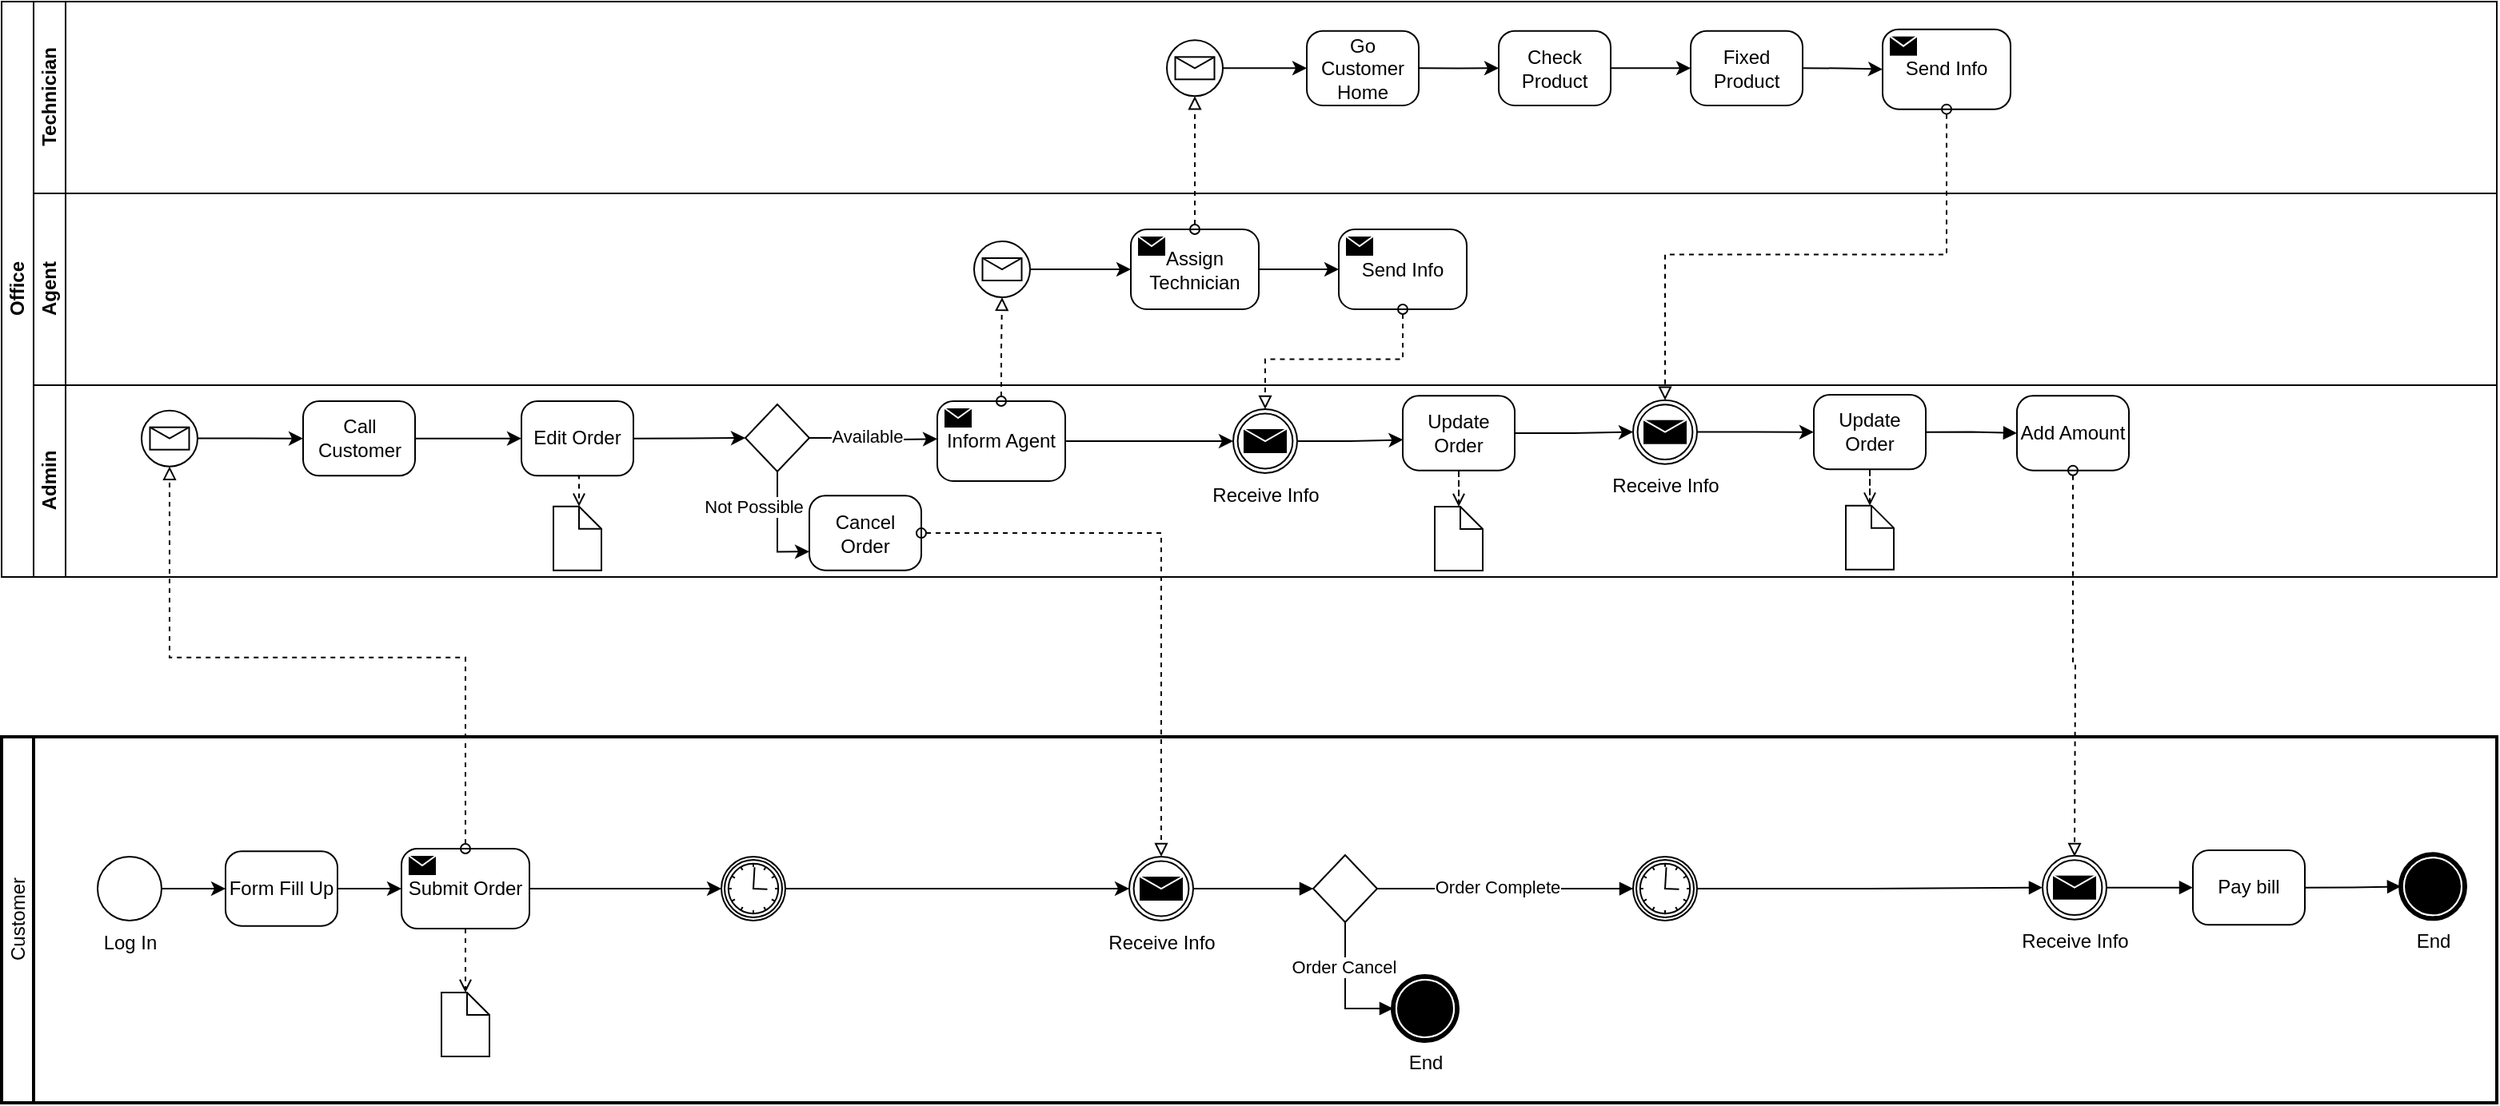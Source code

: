 <mxfile version="20.2.5" type="device"><diagram id="fwkHKWW3kKzlsS_875Qf" name="Page-1"><mxGraphModel dx="1569" dy="840" grid="1" gridSize="10" guides="1" tooltips="1" connect="1" arrows="1" fold="1" page="1" pageScale="1" pageWidth="827" pageHeight="1169" math="0" shadow="0"><root><mxCell id="0"/><mxCell id="1" parent="0"/><mxCell id="Wd5ayj5I3g0-PRDLVMF0-1" value="Customer" style="swimlane;html=1;startSize=20;fontStyle=0;collapsible=0;horizontal=0;swimlaneLine=1;swimlaneFillColor=#ffffff;strokeWidth=2;" vertex="1" parent="1"><mxGeometry x="40" y="820" width="1560" height="229" as="geometry"/></mxCell><mxCell id="Wd5ayj5I3g0-PRDLVMF0-9" style="edgeStyle=orthogonalEdgeStyle;rounded=0;orthogonalLoop=1;jettySize=auto;html=1;" edge="1" parent="Wd5ayj5I3g0-PRDLVMF0-1" source="Wd5ayj5I3g0-PRDLVMF0-7" target="Wd5ayj5I3g0-PRDLVMF0-8"><mxGeometry relative="1" as="geometry"/></mxCell><mxCell id="Wd5ayj5I3g0-PRDLVMF0-7" value="Log In" style="points=[[0.145,0.145,0],[0.5,0,0],[0.855,0.145,0],[1,0.5,0],[0.855,0.855,0],[0.5,1,0],[0.145,0.855,0],[0,0.5,0]];shape=mxgraph.bpmn.event;html=1;verticalLabelPosition=bottom;labelBackgroundColor=#ffffff;verticalAlign=top;align=center;perimeter=ellipsePerimeter;outlineConnect=0;aspect=fixed;outline=standard;symbol=general;" vertex="1" parent="Wd5ayj5I3g0-PRDLVMF0-1"><mxGeometry x="60" y="75.01" width="40" height="40" as="geometry"/></mxCell><mxCell id="Wd5ayj5I3g0-PRDLVMF0-12" style="edgeStyle=orthogonalEdgeStyle;rounded=0;orthogonalLoop=1;jettySize=auto;html=1;" edge="1" parent="Wd5ayj5I3g0-PRDLVMF0-1" source="Wd5ayj5I3g0-PRDLVMF0-8" target="Wd5ayj5I3g0-PRDLVMF0-11"><mxGeometry relative="1" as="geometry"/></mxCell><mxCell id="Wd5ayj5I3g0-PRDLVMF0-8" value="Form Fill Up" style="points=[[0.25,0,0],[0.5,0,0],[0.75,0,0],[1,0.25,0],[1,0.5,0],[1,0.75,0],[0.75,1,0],[0.5,1,0],[0.25,1,0],[0,0.75,0],[0,0.5,0],[0,0.25,0]];shape=mxgraph.bpmn.task;whiteSpace=wrap;rectStyle=rounded;size=10;taskMarker=abstract;" vertex="1" parent="Wd5ayj5I3g0-PRDLVMF0-1"><mxGeometry x="140" y="71.67" width="70" height="46.67" as="geometry"/></mxCell><mxCell id="Wd5ayj5I3g0-PRDLVMF0-14" style="edgeStyle=orthogonalEdgeStyle;rounded=0;orthogonalLoop=1;jettySize=auto;html=1;exitX=0.5;exitY=1;exitDx=0;exitDy=0;exitPerimeter=0;dashed=1;endArrow=open;endFill=0;" edge="1" parent="Wd5ayj5I3g0-PRDLVMF0-1" source="Wd5ayj5I3g0-PRDLVMF0-11" target="Wd5ayj5I3g0-PRDLVMF0-13"><mxGeometry relative="1" as="geometry"/></mxCell><mxCell id="Wd5ayj5I3g0-PRDLVMF0-33" style="edgeStyle=orthogonalEdgeStyle;rounded=0;orthogonalLoop=1;jettySize=auto;html=1;exitX=1;exitY=0.5;exitDx=0;exitDy=0;exitPerimeter=0;entryX=0;entryY=0.5;entryDx=0;entryDy=0;entryPerimeter=0;startArrow=none;startFill=0;endArrow=classic;endFill=1;" edge="1" parent="Wd5ayj5I3g0-PRDLVMF0-1" source="Wd5ayj5I3g0-PRDLVMF0-11" target="Wd5ayj5I3g0-PRDLVMF0-32"><mxGeometry relative="1" as="geometry"/></mxCell><mxCell id="Wd5ayj5I3g0-PRDLVMF0-11" value="Submit Order" style="points=[[0.25,0,0],[0.5,0,0],[0.75,0,0],[1,0.25,0],[1,0.5,0],[1,0.75,0],[0.75,1,0],[0.5,1,0],[0.25,1,0],[0,0.75,0],[0,0.5,0],[0,0.25,0]];shape=mxgraph.bpmn.task;whiteSpace=wrap;rectStyle=rounded;size=10;taskMarker=send;" vertex="1" parent="Wd5ayj5I3g0-PRDLVMF0-1"><mxGeometry x="250" y="70.01" width="80" height="50" as="geometry"/></mxCell><mxCell id="Wd5ayj5I3g0-PRDLVMF0-13" value="" style="shape=mxgraph.bpmn.data;labelPosition=center;verticalLabelPosition=bottom;align=center;verticalAlign=top;whiteSpace=wrap;size=14;html=1;" vertex="1" parent="Wd5ayj5I3g0-PRDLVMF0-1"><mxGeometry x="275" y="160" width="30" height="40" as="geometry"/></mxCell><mxCell id="Wd5ayj5I3g0-PRDLVMF0-36" style="edgeStyle=orthogonalEdgeStyle;rounded=0;orthogonalLoop=1;jettySize=auto;html=1;entryX=0;entryY=0.5;entryDx=0;entryDy=0;entryPerimeter=0;startArrow=none;startFill=0;endArrow=classic;endFill=1;" edge="1" parent="Wd5ayj5I3g0-PRDLVMF0-1" source="Wd5ayj5I3g0-PRDLVMF0-32" target="Wd5ayj5I3g0-PRDLVMF0-34"><mxGeometry relative="1" as="geometry"/></mxCell><mxCell id="Wd5ayj5I3g0-PRDLVMF0-32" value="" style="points=[[0.145,0.145,0],[0.5,0,0],[0.855,0.145,0],[1,0.5,0],[0.855,0.855,0],[0.5,1,0],[0.145,0.855,0],[0,0.5,0]];shape=mxgraph.bpmn.event;html=1;verticalLabelPosition=bottom;labelBackgroundColor=#ffffff;verticalAlign=top;align=center;perimeter=ellipsePerimeter;outlineConnect=0;aspect=fixed;outline=catching;symbol=timer;" vertex="1" parent="Wd5ayj5I3g0-PRDLVMF0-1"><mxGeometry x="450" y="75.01" width="40" height="40" as="geometry"/></mxCell><mxCell id="Wd5ayj5I3g0-PRDLVMF0-95" style="edgeStyle=orthogonalEdgeStyle;rounded=0;orthogonalLoop=1;jettySize=auto;html=1;exitX=1;exitY=0.5;exitDx=0;exitDy=0;exitPerimeter=0;startArrow=none;startFill=0;endArrow=block;endFill=1;" edge="1" parent="Wd5ayj5I3g0-PRDLVMF0-1" source="Wd5ayj5I3g0-PRDLVMF0-34" target="Wd5ayj5I3g0-PRDLVMF0-94"><mxGeometry relative="1" as="geometry"/></mxCell><mxCell id="Wd5ayj5I3g0-PRDLVMF0-34" value="Receive Info" style="points=[[0.145,0.145,0],[0.5,0,0],[0.855,0.145,0],[1,0.5,0],[0.855,0.855,0],[0.5,1,0],[0.145,0.855,0],[0,0.5,0]];shape=mxgraph.bpmn.event;html=1;verticalLabelPosition=bottom;labelBackgroundColor=#ffffff;verticalAlign=top;align=center;perimeter=ellipsePerimeter;outlineConnect=0;aspect=fixed;outline=throwing;symbol=message;" vertex="1" parent="Wd5ayj5I3g0-PRDLVMF0-1"><mxGeometry x="705" y="75.01" width="40" height="40" as="geometry"/></mxCell><mxCell id="Wd5ayj5I3g0-PRDLVMF0-37" value="End" style="points=[[0.145,0.145,0],[0.5,0,0],[0.855,0.145,0],[1,0.5,0],[0.855,0.855,0],[0.5,1,0],[0.145,0.855,0],[0,0.5,0]];shape=mxgraph.bpmn.event;html=1;verticalLabelPosition=bottom;labelBackgroundColor=#ffffff;verticalAlign=top;align=center;perimeter=ellipsePerimeter;outlineConnect=0;aspect=fixed;outline=end;symbol=terminate;" vertex="1" parent="Wd5ayj5I3g0-PRDLVMF0-1"><mxGeometry x="870" y="150" width="40" height="40" as="geometry"/></mxCell><mxCell id="Wd5ayj5I3g0-PRDLVMF0-107" style="edgeStyle=orthogonalEdgeStyle;rounded=0;orthogonalLoop=1;jettySize=auto;html=1;exitX=1;exitY=0.5;exitDx=0;exitDy=0;exitPerimeter=0;entryX=0;entryY=0.5;entryDx=0;entryDy=0;entryPerimeter=0;startArrow=none;startFill=0;endArrow=block;endFill=1;" edge="1" parent="Wd5ayj5I3g0-PRDLVMF0-1" source="Wd5ayj5I3g0-PRDLVMF0-93" target="Wd5ayj5I3g0-PRDLVMF0-106"><mxGeometry relative="1" as="geometry"/></mxCell><mxCell id="Wd5ayj5I3g0-PRDLVMF0-93" value="Pay bill" style="points=[[0.25,0,0],[0.5,0,0],[0.75,0,0],[1,0.25,0],[1,0.5,0],[1,0.75,0],[0.75,1,0],[0.5,1,0],[0.25,1,0],[0,0.75,0],[0,0.5,0],[0,0.25,0]];shape=mxgraph.bpmn.task;whiteSpace=wrap;rectStyle=rounded;size=10;taskMarker=abstract;" vertex="1" parent="Wd5ayj5I3g0-PRDLVMF0-1"><mxGeometry x="1370" y="71" width="70" height="46.67" as="geometry"/></mxCell><mxCell id="Wd5ayj5I3g0-PRDLVMF0-96" style="edgeStyle=orthogonalEdgeStyle;rounded=0;orthogonalLoop=1;jettySize=auto;html=1;exitX=0.5;exitY=1;exitDx=0;exitDy=0;exitPerimeter=0;entryX=0;entryY=0.5;entryDx=0;entryDy=0;entryPerimeter=0;startArrow=none;startFill=0;endArrow=block;endFill=1;" edge="1" parent="Wd5ayj5I3g0-PRDLVMF0-1" source="Wd5ayj5I3g0-PRDLVMF0-94" target="Wd5ayj5I3g0-PRDLVMF0-37"><mxGeometry relative="1" as="geometry"/></mxCell><mxCell id="Wd5ayj5I3g0-PRDLVMF0-102" value="Order Cancel" style="edgeLabel;html=1;align=center;verticalAlign=middle;resizable=0;points=[];" vertex="1" connectable="0" parent="Wd5ayj5I3g0-PRDLVMF0-96"><mxGeometry x="-0.065" y="-1" relative="1" as="geometry"><mxPoint y="-12" as="offset"/></mxGeometry></mxCell><mxCell id="Wd5ayj5I3g0-PRDLVMF0-94" value="" style="points=[[0.25,0.25,0],[0.5,0,0],[0.75,0.25,0],[1,0.5,0],[0.75,0.75,0],[0.5,1,0],[0.25,0.75,0],[0,0.5,0]];shape=mxgraph.bpmn.gateway2;html=1;verticalLabelPosition=bottom;labelBackgroundColor=#ffffff;verticalAlign=top;align=center;perimeter=rhombusPerimeter;outlineConnect=0;outline=none;symbol=none;" vertex="1" parent="Wd5ayj5I3g0-PRDLVMF0-1"><mxGeometry x="820" y="74.01" width="40" height="42" as="geometry"/></mxCell><mxCell id="Wd5ayj5I3g0-PRDLVMF0-101" style="edgeStyle=orthogonalEdgeStyle;rounded=0;orthogonalLoop=1;jettySize=auto;html=1;entryX=0;entryY=0.5;entryDx=0;entryDy=0;entryPerimeter=0;startArrow=none;startFill=0;endArrow=block;endFill=1;" edge="1" parent="Wd5ayj5I3g0-PRDLVMF0-1" source="Wd5ayj5I3g0-PRDLVMF0-98" target="Wd5ayj5I3g0-PRDLVMF0-100"><mxGeometry relative="1" as="geometry"/></mxCell><mxCell id="Wd5ayj5I3g0-PRDLVMF0-98" value="" style="points=[[0.145,0.145,0],[0.5,0,0],[0.855,0.145,0],[1,0.5,0],[0.855,0.855,0],[0.5,1,0],[0.145,0.855,0],[0,0.5,0]];shape=mxgraph.bpmn.event;html=1;verticalLabelPosition=bottom;labelBackgroundColor=#ffffff;verticalAlign=top;align=center;perimeter=ellipsePerimeter;outlineConnect=0;aspect=fixed;outline=catching;symbol=timer;" vertex="1" parent="Wd5ayj5I3g0-PRDLVMF0-1"><mxGeometry x="1020" y="75.01" width="40" height="40" as="geometry"/></mxCell><mxCell id="Wd5ayj5I3g0-PRDLVMF0-97" style="edgeStyle=orthogonalEdgeStyle;rounded=0;orthogonalLoop=1;jettySize=auto;html=1;exitX=1;exitY=0.5;exitDx=0;exitDy=0;exitPerimeter=0;startArrow=none;startFill=0;endArrow=block;endFill=1;entryX=0;entryY=0.5;entryDx=0;entryDy=0;entryPerimeter=0;" edge="1" parent="Wd5ayj5I3g0-PRDLVMF0-1" source="Wd5ayj5I3g0-PRDLVMF0-94" target="Wd5ayj5I3g0-PRDLVMF0-98"><mxGeometry relative="1" as="geometry"><mxPoint x="970" y="95" as="targetPoint"/></mxGeometry></mxCell><mxCell id="Wd5ayj5I3g0-PRDLVMF0-103" value="Order Complete" style="edgeLabel;html=1;align=center;verticalAlign=middle;resizable=0;points=[];" vertex="1" connectable="0" parent="Wd5ayj5I3g0-PRDLVMF0-97"><mxGeometry x="-0.251" y="1" relative="1" as="geometry"><mxPoint x="15" as="offset"/></mxGeometry></mxCell><mxCell id="Wd5ayj5I3g0-PRDLVMF0-104" style="edgeStyle=orthogonalEdgeStyle;rounded=0;orthogonalLoop=1;jettySize=auto;html=1;entryX=0;entryY=0.5;entryDx=0;entryDy=0;entryPerimeter=0;startArrow=none;startFill=0;endArrow=block;endFill=1;" edge="1" parent="Wd5ayj5I3g0-PRDLVMF0-1" source="Wd5ayj5I3g0-PRDLVMF0-100" target="Wd5ayj5I3g0-PRDLVMF0-93"><mxGeometry relative="1" as="geometry"/></mxCell><mxCell id="Wd5ayj5I3g0-PRDLVMF0-100" value="Receive Info" style="points=[[0.145,0.145,0],[0.5,0,0],[0.855,0.145,0],[1,0.5,0],[0.855,0.855,0],[0.5,1,0],[0.145,0.855,0],[0,0.5,0]];shape=mxgraph.bpmn.event;html=1;verticalLabelPosition=bottom;labelBackgroundColor=#ffffff;verticalAlign=top;align=center;perimeter=ellipsePerimeter;outlineConnect=0;aspect=fixed;outline=throwing;symbol=message;" vertex="1" parent="Wd5ayj5I3g0-PRDLVMF0-1"><mxGeometry x="1276" y="74.34" width="40" height="40" as="geometry"/></mxCell><mxCell id="Wd5ayj5I3g0-PRDLVMF0-106" value="End" style="points=[[0.145,0.145,0],[0.5,0,0],[0.855,0.145,0],[1,0.5,0],[0.855,0.855,0],[0.5,1,0],[0.145,0.855,0],[0,0.5,0]];shape=mxgraph.bpmn.event;html=1;verticalLabelPosition=bottom;labelBackgroundColor=#ffffff;verticalAlign=top;align=center;perimeter=ellipsePerimeter;outlineConnect=0;aspect=fixed;outline=end;symbol=terminate;" vertex="1" parent="Wd5ayj5I3g0-PRDLVMF0-1"><mxGeometry x="1500" y="73.67" width="40" height="40" as="geometry"/></mxCell><mxCell id="Wd5ayj5I3g0-PRDLVMF0-3" value="Office" style="swimlane;html=1;childLayout=stackLayout;resizeParent=1;resizeParentMax=0;horizontal=0;startSize=20;horizontalStack=0;" vertex="1" parent="1"><mxGeometry x="40" y="360" width="1560" height="360" as="geometry"><mxRectangle x="220" y="600" width="40" height="60" as="alternateBounds"/></mxGeometry></mxCell><mxCell id="Wd5ayj5I3g0-PRDLVMF0-4" value="Technician" style="swimlane;html=1;startSize=20;horizontal=0;" vertex="1" parent="Wd5ayj5I3g0-PRDLVMF0-3"><mxGeometry x="20" width="1540" height="120" as="geometry"/></mxCell><mxCell id="Wd5ayj5I3g0-PRDLVMF0-83" style="edgeStyle=orthogonalEdgeStyle;rounded=0;orthogonalLoop=1;jettySize=auto;html=1;exitX=1;exitY=0.5;exitDx=0;exitDy=0;exitPerimeter=0;entryX=0;entryY=0.5;entryDx=0;entryDy=0;entryPerimeter=0;startArrow=none;startFill=0;endArrow=classic;endFill=1;" edge="1" parent="Wd5ayj5I3g0-PRDLVMF0-4" source="Wd5ayj5I3g0-PRDLVMF0-66" target="Wd5ayj5I3g0-PRDLVMF0-68"><mxGeometry relative="1" as="geometry"/></mxCell><mxCell id="Wd5ayj5I3g0-PRDLVMF0-66" value="" style="points=[[0.145,0.145,0],[0.5,0,0],[0.855,0.145,0],[1,0.5,0],[0.855,0.855,0],[0.5,1,0],[0.145,0.855,0],[0,0.5,0]];shape=mxgraph.bpmn.event;html=1;verticalLabelPosition=bottom;labelBackgroundColor=#ffffff;verticalAlign=top;align=center;perimeter=ellipsePerimeter;outlineConnect=0;aspect=fixed;outline=standard;symbol=message;" vertex="1" parent="Wd5ayj5I3g0-PRDLVMF0-4"><mxGeometry x="708.5" y="24.16" width="35" height="35" as="geometry"/></mxCell><mxCell id="Wd5ayj5I3g0-PRDLVMF0-84" style="edgeStyle=orthogonalEdgeStyle;rounded=0;orthogonalLoop=1;jettySize=auto;html=1;exitX=1;exitY=0.5;exitDx=0;exitDy=0;exitPerimeter=0;startArrow=none;startFill=0;endArrow=classic;endFill=1;" edge="1" parent="Wd5ayj5I3g0-PRDLVMF0-4" source="Wd5ayj5I3g0-PRDLVMF0-68" target="Wd5ayj5I3g0-PRDLVMF0-69"><mxGeometry relative="1" as="geometry"/></mxCell><mxCell id="Wd5ayj5I3g0-PRDLVMF0-68" value="Go Customer Home" style="points=[[0.25,0,0],[0.5,0,0],[0.75,0,0],[1,0.25,0],[1,0.5,0],[1,0.75,0],[0.75,1,0],[0.5,1,0],[0.25,1,0],[0,0.75,0],[0,0.5,0],[0,0.25,0]];shape=mxgraph.bpmn.task;whiteSpace=wrap;rectStyle=rounded;size=10;taskMarker=abstract;" vertex="1" parent="Wd5ayj5I3g0-PRDLVMF0-4"><mxGeometry x="796" y="18.33" width="70" height="46.67" as="geometry"/></mxCell><mxCell id="Wd5ayj5I3g0-PRDLVMF0-85" style="edgeStyle=orthogonalEdgeStyle;rounded=0;orthogonalLoop=1;jettySize=auto;html=1;exitX=1;exitY=0.5;exitDx=0;exitDy=0;exitPerimeter=0;entryX=0;entryY=0.5;entryDx=0;entryDy=0;entryPerimeter=0;startArrow=none;startFill=0;endArrow=classic;endFill=1;" edge="1" parent="Wd5ayj5I3g0-PRDLVMF0-4" source="Wd5ayj5I3g0-PRDLVMF0-69" target="Wd5ayj5I3g0-PRDLVMF0-70"><mxGeometry relative="1" as="geometry"/></mxCell><mxCell id="Wd5ayj5I3g0-PRDLVMF0-69" value="Check Product" style="points=[[0.25,0,0],[0.5,0,0],[0.75,0,0],[1,0.25,0],[1,0.5,0],[1,0.75,0],[0.75,1,0],[0.5,1,0],[0.25,1,0],[0,0.75,0],[0,0.5,0],[0,0.25,0]];shape=mxgraph.bpmn.task;whiteSpace=wrap;rectStyle=rounded;size=10;taskMarker=abstract;" vertex="1" parent="Wd5ayj5I3g0-PRDLVMF0-4"><mxGeometry x="916" y="18.33" width="70" height="46.67" as="geometry"/></mxCell><mxCell id="Wd5ayj5I3g0-PRDLVMF0-86" style="edgeStyle=orthogonalEdgeStyle;rounded=0;orthogonalLoop=1;jettySize=auto;html=1;exitX=1;exitY=0.5;exitDx=0;exitDy=0;exitPerimeter=0;entryX=0;entryY=0.5;entryDx=0;entryDy=0;entryPerimeter=0;startArrow=none;startFill=0;endArrow=classic;endFill=1;" edge="1" parent="Wd5ayj5I3g0-PRDLVMF0-4" source="Wd5ayj5I3g0-PRDLVMF0-70" target="Wd5ayj5I3g0-PRDLVMF0-71"><mxGeometry relative="1" as="geometry"/></mxCell><mxCell id="Wd5ayj5I3g0-PRDLVMF0-70" value="Fixed Product" style="points=[[0.25,0,0],[0.5,0,0],[0.75,0,0],[1,0.25,0],[1,0.5,0],[1,0.75,0],[0.75,1,0],[0.5,1,0],[0.25,1,0],[0,0.75,0],[0,0.5,0],[0,0.25,0]];shape=mxgraph.bpmn.task;whiteSpace=wrap;rectStyle=rounded;size=10;taskMarker=abstract;" vertex="1" parent="Wd5ayj5I3g0-PRDLVMF0-4"><mxGeometry x="1036" y="18.33" width="70" height="46.67" as="geometry"/></mxCell><mxCell id="Wd5ayj5I3g0-PRDLVMF0-71" value="Send Info" style="points=[[0.25,0,0],[0.5,0,0],[0.75,0,0],[1,0.25,0],[1,0.5,0],[1,0.75,0],[0.75,1,0],[0.5,1,0],[0.25,1,0],[0,0.75,0],[0,0.5,0],[0,0.25,0]];shape=mxgraph.bpmn.task;whiteSpace=wrap;rectStyle=rounded;size=10;taskMarker=send;" vertex="1" parent="Wd5ayj5I3g0-PRDLVMF0-4"><mxGeometry x="1156" y="17.33" width="80" height="50" as="geometry"/></mxCell><mxCell id="Wd5ayj5I3g0-PRDLVMF0-5" value="Agent" style="swimlane;html=1;startSize=20;horizontal=0;" vertex="1" parent="Wd5ayj5I3g0-PRDLVMF0-3"><mxGeometry x="20" y="120" width="1540" height="120" as="geometry"/></mxCell><mxCell id="Wd5ayj5I3g0-PRDLVMF0-59" style="edgeStyle=orthogonalEdgeStyle;rounded=0;orthogonalLoop=1;jettySize=auto;html=1;exitX=1;exitY=0.5;exitDx=0;exitDy=0;exitPerimeter=0;startArrow=none;startFill=0;endArrow=classic;endFill=1;" edge="1" parent="Wd5ayj5I3g0-PRDLVMF0-5" source="Wd5ayj5I3g0-PRDLVMF0-40" target="Wd5ayj5I3g0-PRDLVMF0-53"><mxGeometry relative="1" as="geometry"/></mxCell><mxCell id="Wd5ayj5I3g0-PRDLVMF0-40" value="" style="points=[[0.145,0.145,0],[0.5,0,0],[0.855,0.145,0],[1,0.5,0],[0.855,0.855,0],[0.5,1,0],[0.145,0.855,0],[0,0.5,0]];shape=mxgraph.bpmn.event;html=1;verticalLabelPosition=bottom;labelBackgroundColor=#ffffff;verticalAlign=top;align=center;perimeter=ellipsePerimeter;outlineConnect=0;aspect=fixed;outline=standard;symbol=message;" vertex="1" parent="Wd5ayj5I3g0-PRDLVMF0-5"><mxGeometry x="588" y="30" width="35" height="35" as="geometry"/></mxCell><mxCell id="Wd5ayj5I3g0-PRDLVMF0-60" style="edgeStyle=orthogonalEdgeStyle;rounded=0;orthogonalLoop=1;jettySize=auto;html=1;exitX=1;exitY=0.5;exitDx=0;exitDy=0;exitPerimeter=0;startArrow=none;startFill=0;endArrow=classic;endFill=1;" edge="1" parent="Wd5ayj5I3g0-PRDLVMF0-5" source="Wd5ayj5I3g0-PRDLVMF0-53" target="Wd5ayj5I3g0-PRDLVMF0-55"><mxGeometry relative="1" as="geometry"/></mxCell><mxCell id="Wd5ayj5I3g0-PRDLVMF0-53" value="Assign Technician" style="points=[[0.25,0,0],[0.5,0,0],[0.75,0,0],[1,0.25,0],[1,0.5,0],[1,0.75,0],[0.75,1,0],[0.5,1,0],[0.25,1,0],[0,0.75,0],[0,0.5,0],[0,0.25,0]];shape=mxgraph.bpmn.task;whiteSpace=wrap;rectStyle=rounded;size=10;taskMarker=send;" vertex="1" parent="Wd5ayj5I3g0-PRDLVMF0-5"><mxGeometry x="686" y="22.5" width="80" height="50" as="geometry"/></mxCell><mxCell id="Wd5ayj5I3g0-PRDLVMF0-55" value="Send Info" style="points=[[0.25,0,0],[0.5,0,0],[0.75,0,0],[1,0.25,0],[1,0.5,0],[1,0.75,0],[0.75,1,0],[0.5,1,0],[0.25,1,0],[0,0.75,0],[0,0.5,0],[0,0.25,0]];shape=mxgraph.bpmn.task;whiteSpace=wrap;rectStyle=rounded;size=10;taskMarker=send;" vertex="1" parent="Wd5ayj5I3g0-PRDLVMF0-5"><mxGeometry x="816" y="22.5" width="80" height="50" as="geometry"/></mxCell><mxCell id="Wd5ayj5I3g0-PRDLVMF0-6" value="Admin" style="swimlane;html=1;startSize=20;horizontal=0;" vertex="1" parent="Wd5ayj5I3g0-PRDLVMF0-3"><mxGeometry x="20" y="240" width="1540" height="120" as="geometry"/></mxCell><mxCell id="Wd5ayj5I3g0-PRDLVMF0-18" style="edgeStyle=orthogonalEdgeStyle;rounded=0;orthogonalLoop=1;jettySize=auto;html=1;startArrow=none;startFill=0;endArrow=classic;endFill=1;" edge="1" parent="Wd5ayj5I3g0-PRDLVMF0-6" source="Wd5ayj5I3g0-PRDLVMF0-16" target="Wd5ayj5I3g0-PRDLVMF0-17"><mxGeometry relative="1" as="geometry"/></mxCell><mxCell id="Wd5ayj5I3g0-PRDLVMF0-16" value="" style="points=[[0.145,0.145,0],[0.5,0,0],[0.855,0.145,0],[1,0.5,0],[0.855,0.855,0],[0.5,1,0],[0.145,0.855,0],[0,0.5,0]];shape=mxgraph.bpmn.event;html=1;verticalLabelPosition=bottom;labelBackgroundColor=#ffffff;verticalAlign=top;align=center;perimeter=ellipsePerimeter;outlineConnect=0;aspect=fixed;outline=standard;symbol=message;" vertex="1" parent="Wd5ayj5I3g0-PRDLVMF0-6"><mxGeometry x="67.5" y="15.84" width="35" height="35" as="geometry"/></mxCell><mxCell id="Wd5ayj5I3g0-PRDLVMF0-20" style="edgeStyle=orthogonalEdgeStyle;rounded=0;orthogonalLoop=1;jettySize=auto;html=1;startArrow=none;startFill=0;endArrow=classic;endFill=1;" edge="1" parent="Wd5ayj5I3g0-PRDLVMF0-6" source="Wd5ayj5I3g0-PRDLVMF0-17" target="Wd5ayj5I3g0-PRDLVMF0-19"><mxGeometry relative="1" as="geometry"/></mxCell><mxCell id="Wd5ayj5I3g0-PRDLVMF0-17" value="Call Customer" style="points=[[0.25,0,0],[0.5,0,0],[0.75,0,0],[1,0.25,0],[1,0.5,0],[1,0.75,0],[0.75,1,0],[0.5,1,0],[0.25,1,0],[0,0.75,0],[0,0.5,0],[0,0.25,0]];shape=mxgraph.bpmn.task;whiteSpace=wrap;rectStyle=rounded;size=10;taskMarker=abstract;" vertex="1" parent="Wd5ayj5I3g0-PRDLVMF0-6"><mxGeometry x="168.5" y="10.0" width="70" height="46.67" as="geometry"/></mxCell><mxCell id="Wd5ayj5I3g0-PRDLVMF0-22" style="edgeStyle=orthogonalEdgeStyle;rounded=0;orthogonalLoop=1;jettySize=auto;html=1;exitX=0.5;exitY=1;exitDx=0;exitDy=0;exitPerimeter=0;entryX=0;entryY=0;entryDx=16;entryDy=0;entryPerimeter=0;startArrow=none;startFill=0;endArrow=open;endFill=0;dashed=1;" edge="1" parent="Wd5ayj5I3g0-PRDLVMF0-6" source="Wd5ayj5I3g0-PRDLVMF0-19" target="Wd5ayj5I3g0-PRDLVMF0-21"><mxGeometry relative="1" as="geometry"/></mxCell><mxCell id="Wd5ayj5I3g0-PRDLVMF0-25" style="edgeStyle=orthogonalEdgeStyle;rounded=0;orthogonalLoop=1;jettySize=auto;html=1;exitX=1;exitY=0.5;exitDx=0;exitDy=0;exitPerimeter=0;entryX=0;entryY=0.5;entryDx=0;entryDy=0;entryPerimeter=0;startArrow=none;startFill=0;endArrow=classic;endFill=1;" edge="1" parent="Wd5ayj5I3g0-PRDLVMF0-6" source="Wd5ayj5I3g0-PRDLVMF0-19" target="Wd5ayj5I3g0-PRDLVMF0-23"><mxGeometry relative="1" as="geometry"/></mxCell><mxCell id="Wd5ayj5I3g0-PRDLVMF0-19" value="Edit Order" style="points=[[0.25,0,0],[0.5,0,0],[0.75,0,0],[1,0.25,0],[1,0.5,0],[1,0.75,0],[0.75,1,0],[0.5,1,0],[0.25,1,0],[0,0.75,0],[0,0.5,0],[0,0.25,0]];shape=mxgraph.bpmn.task;whiteSpace=wrap;rectStyle=rounded;size=10;taskMarker=abstract;" vertex="1" parent="Wd5ayj5I3g0-PRDLVMF0-6"><mxGeometry x="305" y="10.0" width="70" height="46.67" as="geometry"/></mxCell><mxCell id="Wd5ayj5I3g0-PRDLVMF0-21" value="" style="shape=mxgraph.bpmn.data;labelPosition=center;verticalLabelPosition=bottom;align=center;verticalAlign=top;whiteSpace=wrap;size=14;html=1;" vertex="1" parent="Wd5ayj5I3g0-PRDLVMF0-6"><mxGeometry x="325" y="75.84" width="30" height="40" as="geometry"/></mxCell><mxCell id="Wd5ayj5I3g0-PRDLVMF0-27" style="edgeStyle=orthogonalEdgeStyle;rounded=0;orthogonalLoop=1;jettySize=auto;html=1;exitX=0.5;exitY=1;exitDx=0;exitDy=0;exitPerimeter=0;entryX=0;entryY=0.75;entryDx=0;entryDy=0;entryPerimeter=0;startArrow=none;startFill=0;endArrow=classic;endFill=1;" edge="1" parent="Wd5ayj5I3g0-PRDLVMF0-6" source="Wd5ayj5I3g0-PRDLVMF0-23" target="Wd5ayj5I3g0-PRDLVMF0-26"><mxGeometry relative="1" as="geometry"/></mxCell><mxCell id="Wd5ayj5I3g0-PRDLVMF0-28" value="Not Possible" style="edgeLabel;html=1;align=center;verticalAlign=middle;resizable=0;points=[];" vertex="1" connectable="0" parent="Wd5ayj5I3g0-PRDLVMF0-27"><mxGeometry x="-0.603" y="-1" relative="1" as="geometry"><mxPoint x="-14" y="8" as="offset"/></mxGeometry></mxCell><mxCell id="Wd5ayj5I3g0-PRDLVMF0-29" style="edgeStyle=orthogonalEdgeStyle;rounded=0;orthogonalLoop=1;jettySize=auto;html=1;exitX=1;exitY=0.5;exitDx=0;exitDy=0;exitPerimeter=0;entryX=0;entryY=0.5;entryDx=0;entryDy=0;entryPerimeter=0;startArrow=none;startFill=0;endArrow=classic;endFill=1;" edge="1" parent="Wd5ayj5I3g0-PRDLVMF0-6" source="Wd5ayj5I3g0-PRDLVMF0-23"><mxGeometry relative="1" as="geometry"><mxPoint x="565" y="33.665" as="targetPoint"/></mxGeometry></mxCell><mxCell id="Wd5ayj5I3g0-PRDLVMF0-39" value="Available" style="edgeLabel;html=1;align=center;verticalAlign=middle;resizable=0;points=[];" vertex="1" connectable="0" parent="Wd5ayj5I3g0-PRDLVMF0-29"><mxGeometry x="-0.347" y="1" relative="1" as="geometry"><mxPoint x="9" as="offset"/></mxGeometry></mxCell><mxCell id="Wd5ayj5I3g0-PRDLVMF0-23" value="" style="points=[[0.25,0.25,0],[0.5,0,0],[0.75,0.25,0],[1,0.5,0],[0.75,0.75,0],[0.5,1,0],[0.25,0.75,0],[0,0.5,0]];shape=mxgraph.bpmn.gateway2;html=1;verticalLabelPosition=bottom;labelBackgroundColor=#ffffff;verticalAlign=top;align=center;perimeter=rhombusPerimeter;outlineConnect=0;outline=none;symbol=none;" vertex="1" parent="Wd5ayj5I3g0-PRDLVMF0-6"><mxGeometry x="445" y="12" width="40" height="42" as="geometry"/></mxCell><mxCell id="Wd5ayj5I3g0-PRDLVMF0-26" value="Cancel Order" style="points=[[0.25,0,0],[0.5,0,0],[0.75,0,0],[1,0.25,0],[1,0.5,0],[1,0.75,0],[0.75,1,0],[0.5,1,0],[0.25,1,0],[0,0.75,0],[0,0.5,0],[0,0.25,0]];shape=mxgraph.bpmn.task;whiteSpace=wrap;rectStyle=rounded;size=10;taskMarker=abstract;" vertex="1" parent="Wd5ayj5I3g0-PRDLVMF0-6"><mxGeometry x="485" y="69.17" width="70" height="46.67" as="geometry"/></mxCell><mxCell id="Wd5ayj5I3g0-PRDLVMF0-61" style="edgeStyle=orthogonalEdgeStyle;rounded=0;orthogonalLoop=1;jettySize=auto;html=1;entryX=0;entryY=0.5;entryDx=0;entryDy=0;entryPerimeter=0;startArrow=none;startFill=0;endArrow=classic;endFill=1;" edge="1" parent="Wd5ayj5I3g0-PRDLVMF0-6" source="Wd5ayj5I3g0-PRDLVMF0-30" target="Wd5ayj5I3g0-PRDLVMF0-57"><mxGeometry relative="1" as="geometry"/></mxCell><mxCell id="Wd5ayj5I3g0-PRDLVMF0-30" value="Inform Agent" style="points=[[0.25,0,0],[0.5,0,0],[0.75,0,0],[1,0.25,0],[1,0.5,0],[1,0.75,0],[0.75,1,0],[0.5,1,0],[0.25,1,0],[0,0.75,0],[0,0.5,0],[0,0.25,0]];shape=mxgraph.bpmn.task;whiteSpace=wrap;rectStyle=rounded;size=10;taskMarker=send;" vertex="1" parent="Wd5ayj5I3g0-PRDLVMF0-6"><mxGeometry x="565" y="10.0" width="80" height="50" as="geometry"/></mxCell><mxCell id="Wd5ayj5I3g0-PRDLVMF0-57" value="Receive Info" style="points=[[0.145,0.145,0],[0.5,0,0],[0.855,0.145,0],[1,0.5,0],[0.855,0.855,0],[0.5,1,0],[0.145,0.855,0],[0,0.5,0]];shape=mxgraph.bpmn.event;html=1;verticalLabelPosition=bottom;labelBackgroundColor=#ffffff;verticalAlign=top;align=center;perimeter=ellipsePerimeter;outlineConnect=0;aspect=fixed;outline=throwing;symbol=message;" vertex="1" parent="Wd5ayj5I3g0-PRDLVMF0-6"><mxGeometry x="750" y="15" width="40" height="40" as="geometry"/></mxCell><mxCell id="Wd5ayj5I3g0-PRDLVMF0-65" style="edgeStyle=orthogonalEdgeStyle;rounded=0;orthogonalLoop=1;jettySize=auto;html=1;startArrow=none;startFill=0;endArrow=open;endFill=0;dashed=1;" edge="1" parent="Wd5ayj5I3g0-PRDLVMF0-6" source="Wd5ayj5I3g0-PRDLVMF0-63" target="Wd5ayj5I3g0-PRDLVMF0-64"><mxGeometry relative="1" as="geometry"/></mxCell><mxCell id="Wd5ayj5I3g0-PRDLVMF0-82" style="edgeStyle=orthogonalEdgeStyle;rounded=0;orthogonalLoop=1;jettySize=auto;html=1;exitX=1;exitY=0.5;exitDx=0;exitDy=0;exitPerimeter=0;startArrow=none;startFill=0;endArrow=classic;endFill=1;" edge="1" parent="Wd5ayj5I3g0-PRDLVMF0-6" source="Wd5ayj5I3g0-PRDLVMF0-63" target="Wd5ayj5I3g0-PRDLVMF0-75"><mxGeometry relative="1" as="geometry"/></mxCell><mxCell id="Wd5ayj5I3g0-PRDLVMF0-63" value="Update Order" style="points=[[0.25,0,0],[0.5,0,0],[0.75,0,0],[1,0.25,0],[1,0.5,0],[1,0.75,0],[0.75,1,0],[0.5,1,0],[0.25,1,0],[0,0.75,0],[0,0.5,0],[0,0.25,0]];shape=mxgraph.bpmn.task;whiteSpace=wrap;rectStyle=rounded;size=10;taskMarker=abstract;" vertex="1" parent="Wd5ayj5I3g0-PRDLVMF0-6"><mxGeometry x="856" y="6.67" width="70" height="46.67" as="geometry"/></mxCell><mxCell id="Wd5ayj5I3g0-PRDLVMF0-64" value="" style="shape=mxgraph.bpmn.data;labelPosition=center;verticalLabelPosition=bottom;align=center;verticalAlign=top;whiteSpace=wrap;size=14;html=1;" vertex="1" parent="Wd5ayj5I3g0-PRDLVMF0-6"><mxGeometry x="876" y="76" width="30" height="40" as="geometry"/></mxCell><mxCell id="Wd5ayj5I3g0-PRDLVMF0-75" value="Receive Info" style="points=[[0.145,0.145,0],[0.5,0,0],[0.855,0.145,0],[1,0.5,0],[0.855,0.855,0],[0.5,1,0],[0.145,0.855,0],[0,0.5,0]];shape=mxgraph.bpmn.event;html=1;verticalLabelPosition=bottom;labelBackgroundColor=#ffffff;verticalAlign=top;align=center;perimeter=ellipsePerimeter;outlineConnect=0;aspect=fixed;outline=throwing;symbol=message;" vertex="1" parent="Wd5ayj5I3g0-PRDLVMF0-6"><mxGeometry x="1000" y="9.34" width="40" height="40" as="geometry"/></mxCell><mxCell id="Wd5ayj5I3g0-PRDLVMF0-105" style="edgeStyle=orthogonalEdgeStyle;rounded=0;orthogonalLoop=1;jettySize=auto;html=1;exitX=1;exitY=0.5;exitDx=0;exitDy=0;exitPerimeter=0;entryX=0;entryY=0.5;entryDx=0;entryDy=0;entryPerimeter=0;startArrow=none;startFill=0;endArrow=block;endFill=1;" edge="1" parent="Wd5ayj5I3g0-PRDLVMF0-6" source="Wd5ayj5I3g0-PRDLVMF0-77" target="Wd5ayj5I3g0-PRDLVMF0-89"><mxGeometry relative="1" as="geometry"/></mxCell><mxCell id="Wd5ayj5I3g0-PRDLVMF0-77" value="Update Order" style="points=[[0.25,0,0],[0.5,0,0],[0.75,0,0],[1,0.25,0],[1,0.5,0],[1,0.75,0],[0.75,1,0],[0.5,1,0],[0.25,1,0],[0,0.75,0],[0,0.5,0],[0,0.25,0]];shape=mxgraph.bpmn.task;whiteSpace=wrap;rectStyle=rounded;size=10;taskMarker=abstract;" vertex="1" parent="Wd5ayj5I3g0-PRDLVMF0-6"><mxGeometry x="1113" y="6" width="70" height="46.67" as="geometry"/></mxCell><mxCell id="Wd5ayj5I3g0-PRDLVMF0-78" value="" style="shape=mxgraph.bpmn.data;labelPosition=center;verticalLabelPosition=bottom;align=center;verticalAlign=top;whiteSpace=wrap;size=14;html=1;" vertex="1" parent="Wd5ayj5I3g0-PRDLVMF0-6"><mxGeometry x="1133" y="75.33" width="30" height="40" as="geometry"/></mxCell><mxCell id="Wd5ayj5I3g0-PRDLVMF0-76" style="edgeStyle=orthogonalEdgeStyle;rounded=0;orthogonalLoop=1;jettySize=auto;html=1;startArrow=none;startFill=0;endArrow=open;endFill=0;dashed=1;" edge="1" parent="Wd5ayj5I3g0-PRDLVMF0-6" source="Wd5ayj5I3g0-PRDLVMF0-77" target="Wd5ayj5I3g0-PRDLVMF0-78"><mxGeometry relative="1" as="geometry"/></mxCell><mxCell id="Wd5ayj5I3g0-PRDLVMF0-79" style="edgeStyle=orthogonalEdgeStyle;rounded=0;orthogonalLoop=1;jettySize=auto;html=1;startArrow=none;startFill=0;endArrow=classic;endFill=1;" edge="1" parent="Wd5ayj5I3g0-PRDLVMF0-6" source="Wd5ayj5I3g0-PRDLVMF0-75" target="Wd5ayj5I3g0-PRDLVMF0-77"><mxGeometry relative="1" as="geometry"><mxPoint x="1229" y="34.33" as="targetPoint"/></mxGeometry></mxCell><mxCell id="Wd5ayj5I3g0-PRDLVMF0-62" style="edgeStyle=orthogonalEdgeStyle;rounded=0;orthogonalLoop=1;jettySize=auto;html=1;startArrow=none;startFill=0;endArrow=classic;endFill=1;entryX=0.003;entryY=0.589;entryDx=0;entryDy=0;entryPerimeter=0;" edge="1" parent="Wd5ayj5I3g0-PRDLVMF0-6" source="Wd5ayj5I3g0-PRDLVMF0-57" target="Wd5ayj5I3g0-PRDLVMF0-63"><mxGeometry relative="1" as="geometry"><mxPoint x="935" y="35" as="targetPoint"/></mxGeometry></mxCell><mxCell id="Wd5ayj5I3g0-PRDLVMF0-89" value="Add Amount" style="points=[[0.25,0,0],[0.5,0,0],[0.75,0,0],[1,0.25,0],[1,0.5,0],[1,0.75,0],[0.75,1,0],[0.5,1,0],[0.25,1,0],[0,0.75,0],[0,0.5,0],[0,0.25,0]];shape=mxgraph.bpmn.task;whiteSpace=wrap;rectStyle=rounded;size=10;taskMarker=abstract;" vertex="1" parent="Wd5ayj5I3g0-PRDLVMF0-6"><mxGeometry x="1240" y="6.67" width="70" height="46.67" as="geometry"/></mxCell><mxCell id="Wd5ayj5I3g0-PRDLVMF0-58" style="edgeStyle=orthogonalEdgeStyle;rounded=0;orthogonalLoop=1;jettySize=auto;html=1;exitX=0.5;exitY=1;exitDx=0;exitDy=0;exitPerimeter=0;entryX=0.5;entryY=0;entryDx=0;entryDy=0;entryPerimeter=0;dashed=1;startArrow=oval;startFill=0;endArrow=block;endFill=0;" edge="1" parent="Wd5ayj5I3g0-PRDLVMF0-3" source="Wd5ayj5I3g0-PRDLVMF0-55" target="Wd5ayj5I3g0-PRDLVMF0-57"><mxGeometry relative="1" as="geometry"/></mxCell><mxCell id="Wd5ayj5I3g0-PRDLVMF0-67" style="edgeStyle=orthogonalEdgeStyle;rounded=0;orthogonalLoop=1;jettySize=auto;html=1;exitX=0.5;exitY=0;exitDx=0;exitDy=0;exitPerimeter=0;entryX=0.5;entryY=1;entryDx=0;entryDy=0;entryPerimeter=0;dashed=1;startArrow=oval;startFill=0;endArrow=block;endFill=0;" edge="1" parent="Wd5ayj5I3g0-PRDLVMF0-3" source="Wd5ayj5I3g0-PRDLVMF0-53" target="Wd5ayj5I3g0-PRDLVMF0-66"><mxGeometry relative="1" as="geometry"/></mxCell><mxCell id="Wd5ayj5I3g0-PRDLVMF0-81" style="edgeStyle=orthogonalEdgeStyle;rounded=0;orthogonalLoop=1;jettySize=auto;html=1;exitX=0.5;exitY=1;exitDx=0;exitDy=0;exitPerimeter=0;entryX=0.5;entryY=0;entryDx=0;entryDy=0;entryPerimeter=0;dashed=1;startArrow=oval;startFill=0;endArrow=block;endFill=0;" edge="1" parent="Wd5ayj5I3g0-PRDLVMF0-3" source="Wd5ayj5I3g0-PRDLVMF0-71" target="Wd5ayj5I3g0-PRDLVMF0-75"><mxGeometry relative="1" as="geometry"/></mxCell><mxCell id="Wd5ayj5I3g0-PRDLVMF0-87" style="edgeStyle=orthogonalEdgeStyle;rounded=0;orthogonalLoop=1;jettySize=auto;html=1;exitX=0.5;exitY=0;exitDx=0;exitDy=0;exitPerimeter=0;entryX=0.5;entryY=1;entryDx=0;entryDy=0;entryPerimeter=0;startArrow=oval;startFill=0;endArrow=block;endFill=0;dashed=1;" edge="1" parent="Wd5ayj5I3g0-PRDLVMF0-3" source="Wd5ayj5I3g0-PRDLVMF0-30" target="Wd5ayj5I3g0-PRDLVMF0-40"><mxGeometry relative="1" as="geometry"/></mxCell><mxCell id="Wd5ayj5I3g0-PRDLVMF0-15" style="edgeStyle=orthogonalEdgeStyle;rounded=0;orthogonalLoop=1;jettySize=auto;html=1;dashed=1;endArrow=block;endFill=0;startArrow=oval;startFill=0;entryX=0.5;entryY=1;entryDx=0;entryDy=0;entryPerimeter=0;exitX=0.5;exitY=0;exitDx=0;exitDy=0;exitPerimeter=0;" edge="1" parent="1" source="Wd5ayj5I3g0-PRDLVMF0-11" target="Wd5ayj5I3g0-PRDLVMF0-16"><mxGeometry relative="1" as="geometry"><mxPoint x="330" y="680" as="targetPoint"/></mxGeometry></mxCell><mxCell id="Wd5ayj5I3g0-PRDLVMF0-35" style="edgeStyle=orthogonalEdgeStyle;rounded=0;orthogonalLoop=1;jettySize=auto;html=1;entryX=0.5;entryY=0;entryDx=0;entryDy=0;entryPerimeter=0;startArrow=oval;startFill=0;endArrow=block;endFill=0;dashed=1;" edge="1" parent="1" source="Wd5ayj5I3g0-PRDLVMF0-26" target="Wd5ayj5I3g0-PRDLVMF0-34"><mxGeometry relative="1" as="geometry"/></mxCell><mxCell id="Wd5ayj5I3g0-PRDLVMF0-92" style="edgeStyle=orthogonalEdgeStyle;rounded=0;orthogonalLoop=1;jettySize=auto;html=1;entryX=0.5;entryY=0;entryDx=0;entryDy=0;entryPerimeter=0;dashed=1;startArrow=oval;startFill=0;endArrow=block;endFill=0;" edge="1" parent="1" source="Wd5ayj5I3g0-PRDLVMF0-89"><mxGeometry relative="1" as="geometry"><mxPoint x="1336" y="895.01" as="targetPoint"/></mxGeometry></mxCell></root></mxGraphModel></diagram></mxfile>
